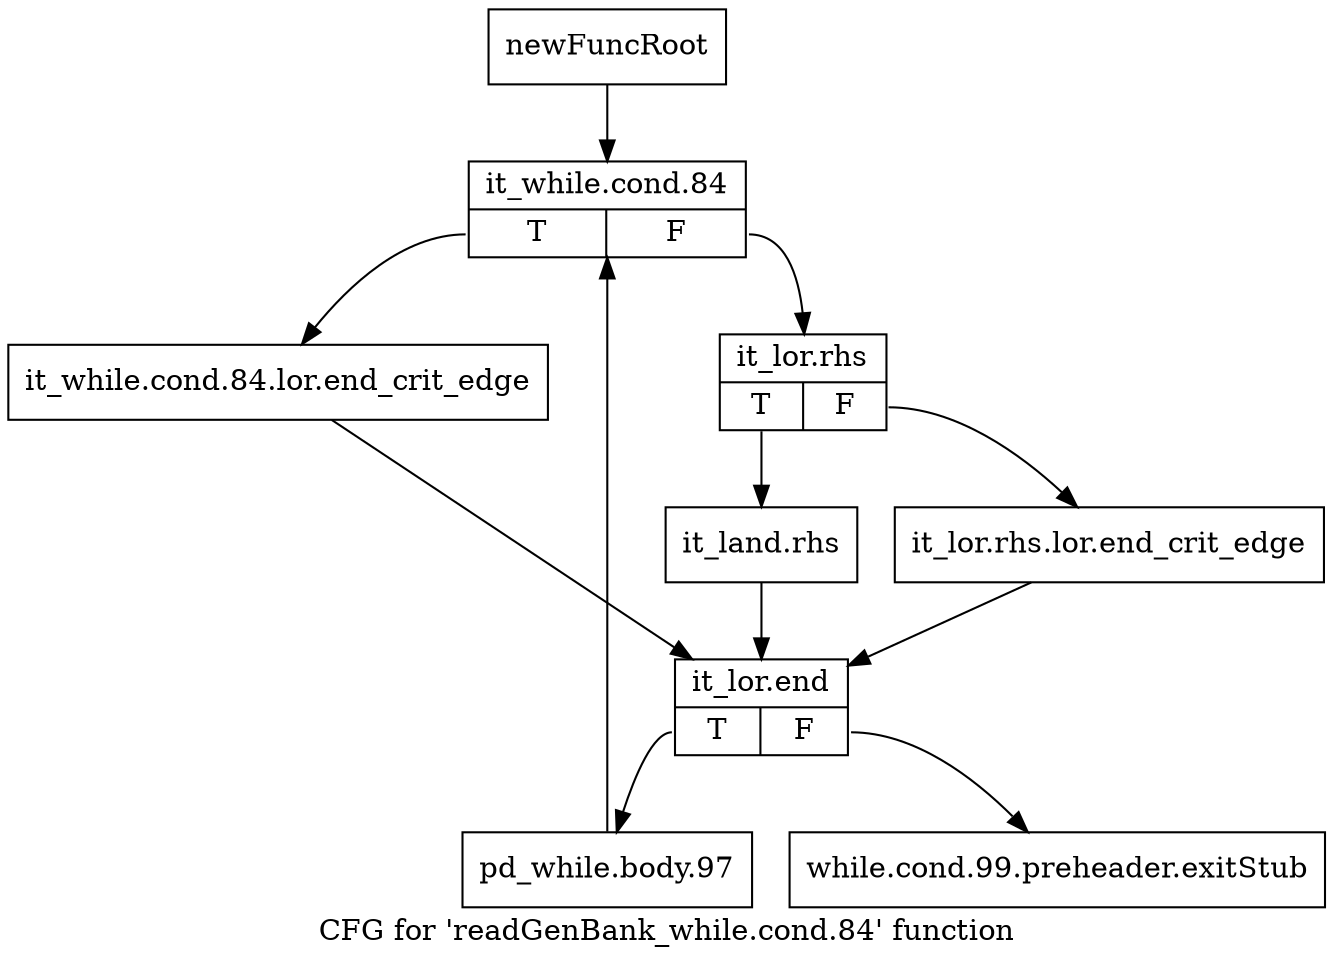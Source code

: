 digraph "CFG for 'readGenBank_while.cond.84' function" {
	label="CFG for 'readGenBank_while.cond.84' function";

	Node0x32d0ce0 [shape=record,label="{newFuncRoot}"];
	Node0x32d0ce0 -> Node0x32d1150;
	Node0x32d1100 [shape=record,label="{while.cond.99.preheader.exitStub}"];
	Node0x32d1150 [shape=record,label="{it_while.cond.84|{<s0>T|<s1>F}}"];
	Node0x32d1150:s0 -> Node0x32d1290;
	Node0x32d1150:s1 -> Node0x32d11a0;
	Node0x32d11a0 [shape=record,label="{it_lor.rhs|{<s0>T|<s1>F}}"];
	Node0x32d11a0:s0 -> Node0x32d1240;
	Node0x32d11a0:s1 -> Node0x32d11f0;
	Node0x32d11f0 [shape=record,label="{it_lor.rhs.lor.end_crit_edge}"];
	Node0x32d11f0 -> Node0x32d12e0;
	Node0x32d1240 [shape=record,label="{it_land.rhs}"];
	Node0x32d1240 -> Node0x32d12e0;
	Node0x32d1290 [shape=record,label="{it_while.cond.84.lor.end_crit_edge}"];
	Node0x32d1290 -> Node0x32d12e0;
	Node0x32d12e0 [shape=record,label="{it_lor.end|{<s0>T|<s1>F}}"];
	Node0x32d12e0:s0 -> Node0x32d1330;
	Node0x32d12e0:s1 -> Node0x32d1100;
	Node0x32d1330 [shape=record,label="{pd_while.body.97}"];
	Node0x32d1330 -> Node0x32d1150;
}
